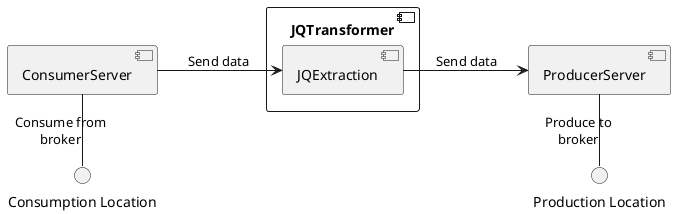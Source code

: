 @startuml
left to right direction
component ConsumerServer
component JQTransformer {
    component JQExtraction
}
component ProducerServer
interface "Consumption Location" as ConsumptionLocation
interface "Production Location" as ProductionLocation

ConsumerServer -down-> JQExtraction : Send data
JQExtraction -down-> ProducerServer : Send data

ConsumerServer -right- ConsumptionLocation : Consume from\nbroker 
ProducerServer -right- ProductionLocation : Produce to\nbroker
@enduml